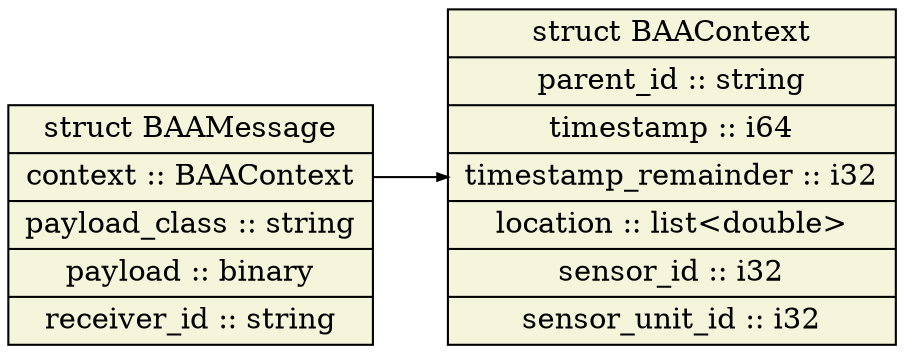 digraph "core" {
node [style=filled, shape=record];
edge [arrowsize=0.5];
rankdir=LR
node [fillcolor=beige];
BAAContext [label="struct BAAContext|<field_parent_id>parent_id :: string|<field_timestamp>timestamp :: i64|<field_timestamp_remainder>timestamp_remainder :: i32|<field_location>location :: list\<double\>|<field_sensor_id>sensor_id :: i32|<field_sensor_unit_id>sensor_unit_id :: i32"];
node [fillcolor=beige];
BAAMessage [label="struct BAAMessage|<field_context>context :: BAAContext|<field_payload_class>payload_class :: string|<field_payload>payload :: binary|<field_receiver_id>receiver_id :: string"];
BAAMessage:field_context -> BAAContext
}
